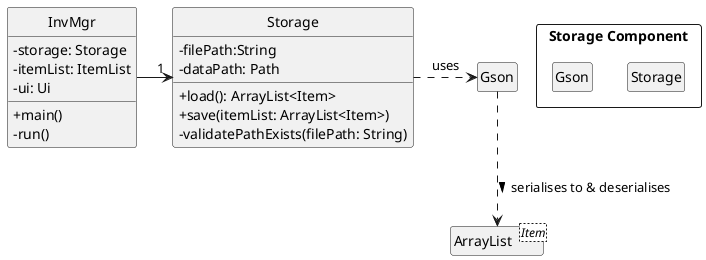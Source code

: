 @startuml
hide circle
skinparam classAttributeIconSize 0
hide empty members
hide empty attributes

package "Storage Component" <<Rectangle>> {
    class Storage
    class Gson
}

class InvMgr {
    - storage: Storage
    - itemList: ItemList
    - ui: Ui
    + main()
    - run()
}

class Storage {
    - filePath:String
    - dataPath: Path
    + load(): ArrayList<Item>
    + save(itemList: ArrayList<Item>)
    - validatePathExists(filePath: String)

}

class Gson {

}

class ArrayList<Item> {

}

InvMgr -right-> "1" Storage
Storage -[dashed]right-> Gson: uses
Gson -[dashed]-> ArrayList: serialises to & deserialises >
@enduml
